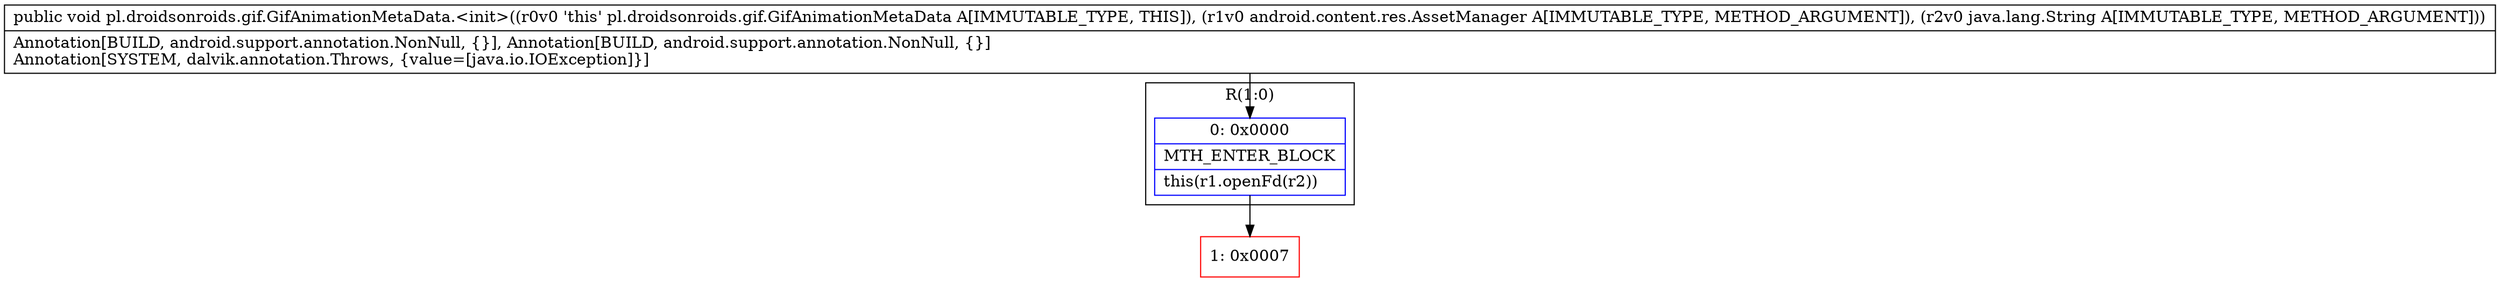 digraph "CFG forpl.droidsonroids.gif.GifAnimationMetaData.\<init\>(Landroid\/content\/res\/AssetManager;Ljava\/lang\/String;)V" {
subgraph cluster_Region_210872026 {
label = "R(1:0)";
node [shape=record,color=blue];
Node_0 [shape=record,label="{0\:\ 0x0000|MTH_ENTER_BLOCK\l|this(r1.openFd(r2))\l}"];
}
Node_1 [shape=record,color=red,label="{1\:\ 0x0007}"];
MethodNode[shape=record,label="{public void pl.droidsonroids.gif.GifAnimationMetaData.\<init\>((r0v0 'this' pl.droidsonroids.gif.GifAnimationMetaData A[IMMUTABLE_TYPE, THIS]), (r1v0 android.content.res.AssetManager A[IMMUTABLE_TYPE, METHOD_ARGUMENT]), (r2v0 java.lang.String A[IMMUTABLE_TYPE, METHOD_ARGUMENT]))  | Annotation[BUILD, android.support.annotation.NonNull, \{\}], Annotation[BUILD, android.support.annotation.NonNull, \{\}]\lAnnotation[SYSTEM, dalvik.annotation.Throws, \{value=[java.io.IOException]\}]\l}"];
MethodNode -> Node_0;
Node_0 -> Node_1;
}

